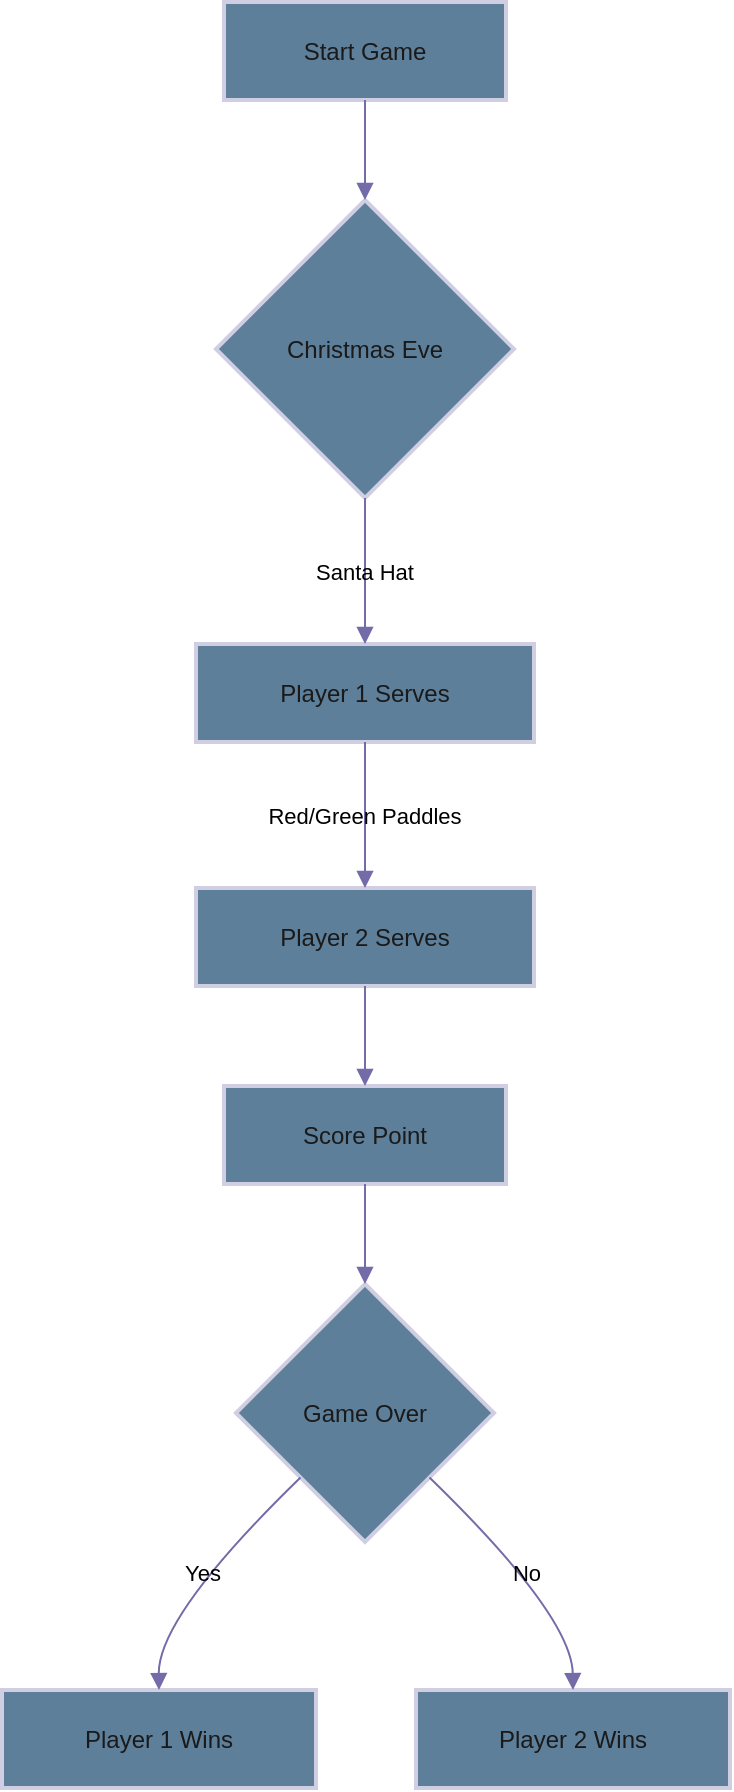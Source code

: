<mxfile version="24.8.6">
  <diagram name="Page-1" id="-HMIUCLMg5TxBfeArGAc">
    <mxGraphModel dx="1434" dy="738" grid="1" gridSize="10" guides="1" tooltips="1" connect="1" arrows="1" fold="1" page="1" pageScale="1" pageWidth="850" pageHeight="1100" math="0" shadow="0">
      <root>
        <mxCell id="0" />
        <mxCell id="1" parent="0" />
        <mxCell id="2" value="Start Game" style="whiteSpace=wrap;strokeWidth=2;labelBackgroundColor=none;fillColor=#5D7F99;strokeColor=#D0CEE2;fontColor=#1A1A1A;" parent="1" vertex="1">
          <mxGeometry x="119" y="8" width="141" height="49" as="geometry" />
        </mxCell>
        <mxCell id="3" value="Christmas Eve" style="rhombus;strokeWidth=2;whiteSpace=wrap;labelBackgroundColor=none;fillColor=#5D7F99;strokeColor=#D0CEE2;fontColor=#1A1A1A;" parent="1" vertex="1">
          <mxGeometry x="115" y="107" width="149" height="149" as="geometry" />
        </mxCell>
        <mxCell id="4" value="Player 1 Serves" style="whiteSpace=wrap;strokeWidth=2;labelBackgroundColor=none;fillColor=#5D7F99;strokeColor=#D0CEE2;fontColor=#1A1A1A;" parent="1" vertex="1">
          <mxGeometry x="105" y="329" width="169" height="49" as="geometry" />
        </mxCell>
        <mxCell id="5" value="Player 2 Serves" style="whiteSpace=wrap;strokeWidth=2;labelBackgroundColor=none;fillColor=#5D7F99;strokeColor=#D0CEE2;fontColor=#1A1A1A;" parent="1" vertex="1">
          <mxGeometry x="105" y="451" width="169" height="49" as="geometry" />
        </mxCell>
        <mxCell id="6" value="Score Point" style="whiteSpace=wrap;strokeWidth=2;labelBackgroundColor=none;fillColor=#5D7F99;strokeColor=#D0CEE2;fontColor=#1A1A1A;" parent="1" vertex="1">
          <mxGeometry x="119" y="550" width="141" height="49" as="geometry" />
        </mxCell>
        <mxCell id="7" value="Game Over" style="rhombus;strokeWidth=2;whiteSpace=wrap;labelBackgroundColor=none;fillColor=#5D7F99;strokeColor=#D0CEE2;fontColor=#1A1A1A;" parent="1" vertex="1">
          <mxGeometry x="125" y="649" width="129" height="129" as="geometry" />
        </mxCell>
        <mxCell id="8" value="Player 1 Wins" style="whiteSpace=wrap;strokeWidth=2;labelBackgroundColor=none;fillColor=#5D7F99;strokeColor=#D0CEE2;fontColor=#1A1A1A;" parent="1" vertex="1">
          <mxGeometry x="8" y="852" width="157" height="49" as="geometry" />
        </mxCell>
        <mxCell id="9" value="Player 2 Wins" style="whiteSpace=wrap;strokeWidth=2;labelBackgroundColor=none;fillColor=#5D7F99;strokeColor=#D0CEE2;fontColor=#1A1A1A;" parent="1" vertex="1">
          <mxGeometry x="215" y="852" width="157" height="49" as="geometry" />
        </mxCell>
        <mxCell id="10" value="" style="curved=1;startArrow=none;endArrow=block;exitX=0.5;exitY=1;entryX=0.5;entryY=0;labelBackgroundColor=none;strokeColor=#736CA8;fontColor=default;" parent="1" source="2" target="3" edge="1">
          <mxGeometry relative="1" as="geometry">
            <Array as="points" />
          </mxGeometry>
        </mxCell>
        <mxCell id="11" value="Santa Hat" style="curved=1;startArrow=none;endArrow=block;exitX=0.5;exitY=1;entryX=0.5;entryY=0.01;labelBackgroundColor=none;strokeColor=#736CA8;fontColor=default;" parent="1" source="3" target="4" edge="1">
          <mxGeometry relative="1" as="geometry">
            <Array as="points" />
          </mxGeometry>
        </mxCell>
        <mxCell id="12" value="Red/Green Paddles" style="curved=1;startArrow=none;endArrow=block;exitX=0.5;exitY=1.01;entryX=0.5;entryY=0.01;labelBackgroundColor=none;strokeColor=#736CA8;fontColor=default;" parent="1" source="4" target="5" edge="1">
          <mxGeometry relative="1" as="geometry">
            <Array as="points" />
          </mxGeometry>
        </mxCell>
        <mxCell id="13" value="" style="curved=1;startArrow=none;endArrow=block;exitX=0.5;exitY=1.01;entryX=0.5;entryY=0.01;labelBackgroundColor=none;strokeColor=#736CA8;fontColor=default;" parent="1" source="5" target="6" edge="1">
          <mxGeometry relative="1" as="geometry">
            <Array as="points" />
          </mxGeometry>
        </mxCell>
        <mxCell id="14" value="" style="curved=1;startArrow=none;endArrow=block;exitX=0.5;exitY=1.01;entryX=0.5;entryY=0;labelBackgroundColor=none;strokeColor=#736CA8;fontColor=default;" parent="1" source="6" target="7" edge="1">
          <mxGeometry relative="1" as="geometry">
            <Array as="points" />
          </mxGeometry>
        </mxCell>
        <mxCell id="15" value="Yes" style="curved=1;startArrow=none;endArrow=block;exitX=0;exitY=1;entryX=0.5;entryY=-0.01;labelBackgroundColor=none;strokeColor=#736CA8;fontColor=default;" parent="1" source="7" target="8" edge="1">
          <mxGeometry relative="1" as="geometry">
            <Array as="points">
              <mxPoint x="86" y="815" />
            </Array>
          </mxGeometry>
        </mxCell>
        <mxCell id="16" value="No" style="curved=1;startArrow=none;endArrow=block;exitX=1;exitY=1;entryX=0.5;entryY=-0.01;labelBackgroundColor=none;strokeColor=#736CA8;fontColor=default;" parent="1" source="7" target="9" edge="1">
          <mxGeometry relative="1" as="geometry">
            <Array as="points">
              <mxPoint x="293" y="815" />
            </Array>
          </mxGeometry>
        </mxCell>
      </root>
    </mxGraphModel>
  </diagram>
</mxfile>
